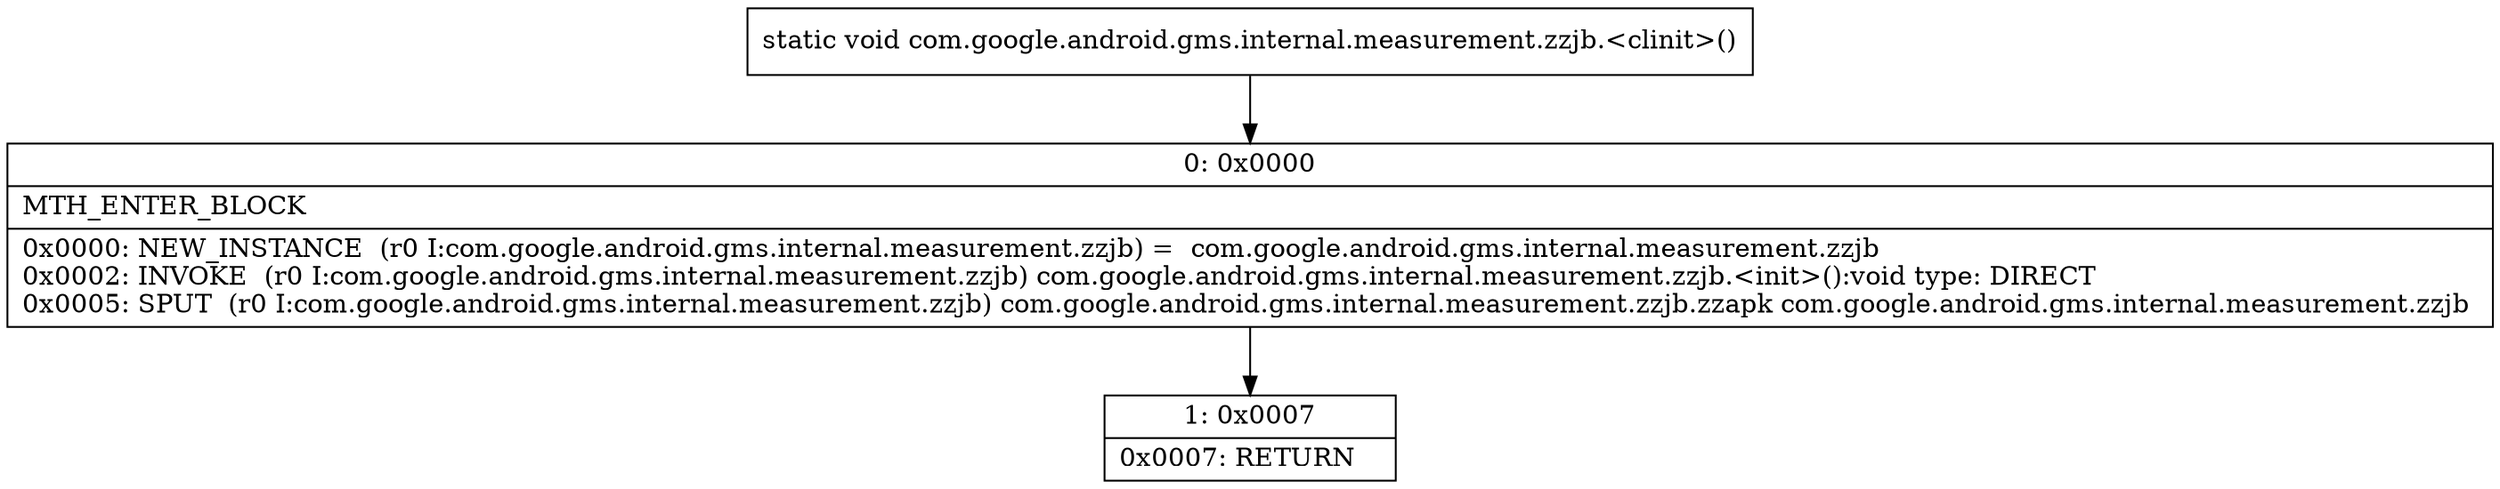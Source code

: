 digraph "CFG forcom.google.android.gms.internal.measurement.zzjb.\<clinit\>()V" {
Node_0 [shape=record,label="{0\:\ 0x0000|MTH_ENTER_BLOCK\l|0x0000: NEW_INSTANCE  (r0 I:com.google.android.gms.internal.measurement.zzjb) =  com.google.android.gms.internal.measurement.zzjb \l0x0002: INVOKE  (r0 I:com.google.android.gms.internal.measurement.zzjb) com.google.android.gms.internal.measurement.zzjb.\<init\>():void type: DIRECT \l0x0005: SPUT  (r0 I:com.google.android.gms.internal.measurement.zzjb) com.google.android.gms.internal.measurement.zzjb.zzapk com.google.android.gms.internal.measurement.zzjb \l}"];
Node_1 [shape=record,label="{1\:\ 0x0007|0x0007: RETURN   \l}"];
MethodNode[shape=record,label="{static void com.google.android.gms.internal.measurement.zzjb.\<clinit\>() }"];
MethodNode -> Node_0;
Node_0 -> Node_1;
}

